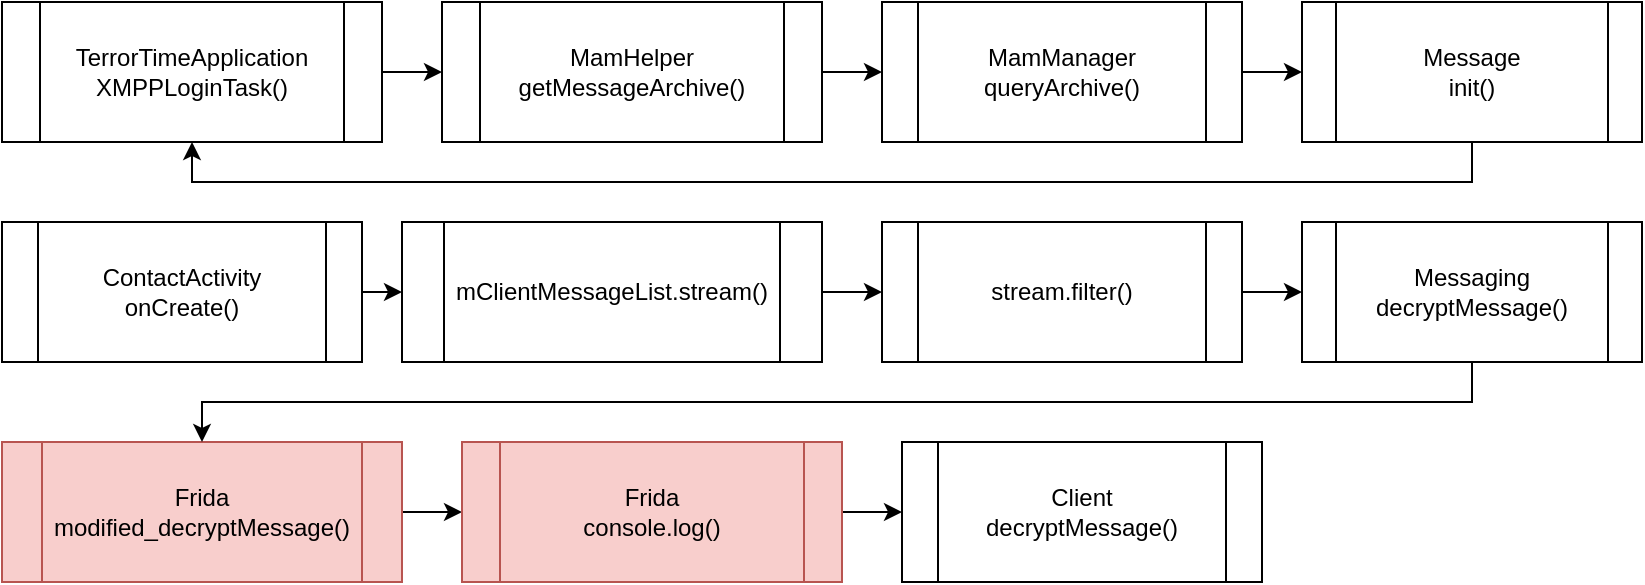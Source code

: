 <mxfile version="12.4.9" type="device"><diagram id="TLTNh87yJRvunzMBYQCl" name="Page-1"><mxGraphModel dx="870" dy="578" grid="1" gridSize="10" guides="1" tooltips="1" connect="1" arrows="1" fold="1" page="1" pageScale="1" pageWidth="850" pageHeight="1100" math="0" shadow="0"><root><mxCell id="0"/><mxCell id="1" parent="0"/><mxCell id="NDVA4Phf__IH37YsmT05-11" style="edgeStyle=orthogonalEdgeStyle;rounded=0;orthogonalLoop=1;jettySize=auto;html=1;exitX=1;exitY=0.5;exitDx=0;exitDy=0;entryX=0;entryY=0.5;entryDx=0;entryDy=0;" edge="1" parent="1" source="NDVA4Phf__IH37YsmT05-1" target="NDVA4Phf__IH37YsmT05-3"><mxGeometry relative="1" as="geometry"/></mxCell><mxCell id="NDVA4Phf__IH37YsmT05-1" value="MamHelper&lt;br&gt;getMessageArchive()" style="shape=process;whiteSpace=wrap;html=1;backgroundOutline=1;" vertex="1" parent="1"><mxGeometry x="230" y="10" width="190" height="70" as="geometry"/></mxCell><mxCell id="NDVA4Phf__IH37YsmT05-10" style="edgeStyle=orthogonalEdgeStyle;rounded=0;orthogonalLoop=1;jettySize=auto;html=1;exitX=1;exitY=0.5;exitDx=0;exitDy=0;entryX=0;entryY=0.5;entryDx=0;entryDy=0;" edge="1" parent="1" source="NDVA4Phf__IH37YsmT05-2" target="NDVA4Phf__IH37YsmT05-1"><mxGeometry relative="1" as="geometry"/></mxCell><mxCell id="NDVA4Phf__IH37YsmT05-2" value="TerrorTimeApplication&lt;br&gt;XMPPLoginTask()" style="shape=process;whiteSpace=wrap;html=1;backgroundOutline=1;" vertex="1" parent="1"><mxGeometry x="10" y="10" width="190" height="70" as="geometry"/></mxCell><mxCell id="NDVA4Phf__IH37YsmT05-12" style="edgeStyle=orthogonalEdgeStyle;rounded=0;orthogonalLoop=1;jettySize=auto;html=1;exitX=1;exitY=0.5;exitDx=0;exitDy=0;entryX=0;entryY=0.5;entryDx=0;entryDy=0;" edge="1" parent="1" source="NDVA4Phf__IH37YsmT05-3" target="NDVA4Phf__IH37YsmT05-4"><mxGeometry relative="1" as="geometry"/></mxCell><mxCell id="NDVA4Phf__IH37YsmT05-3" value="MamManager&lt;br&gt;queryArchive()" style="shape=process;whiteSpace=wrap;html=1;backgroundOutline=1;" vertex="1" parent="1"><mxGeometry x="450" y="10" width="180" height="70" as="geometry"/></mxCell><mxCell id="NDVA4Phf__IH37YsmT05-13" style="edgeStyle=orthogonalEdgeStyle;rounded=0;orthogonalLoop=1;jettySize=auto;html=1;exitX=0.5;exitY=1;exitDx=0;exitDy=0;entryX=0.5;entryY=1;entryDx=0;entryDy=0;" edge="1" parent="1" source="NDVA4Phf__IH37YsmT05-4" target="NDVA4Phf__IH37YsmT05-2"><mxGeometry relative="1" as="geometry"/></mxCell><mxCell id="NDVA4Phf__IH37YsmT05-4" value="Message&lt;br&gt;init()" style="shape=process;whiteSpace=wrap;html=1;backgroundOutline=1;" vertex="1" parent="1"><mxGeometry x="660" y="10" width="170" height="70" as="geometry"/></mxCell><mxCell id="NDVA4Phf__IH37YsmT05-14" style="edgeStyle=orthogonalEdgeStyle;rounded=0;orthogonalLoop=1;jettySize=auto;html=1;exitX=1;exitY=0.5;exitDx=0;exitDy=0;entryX=0;entryY=0.5;entryDx=0;entryDy=0;" edge="1" parent="1" source="NDVA4Phf__IH37YsmT05-5" target="NDVA4Phf__IH37YsmT05-6"><mxGeometry relative="1" as="geometry"/></mxCell><mxCell id="NDVA4Phf__IH37YsmT05-5" value="ContactActivity&lt;br&gt;onCreate()" style="shape=process;whiteSpace=wrap;html=1;backgroundOutline=1;" vertex="1" parent="1"><mxGeometry x="10" y="120" width="180" height="70" as="geometry"/></mxCell><mxCell id="NDVA4Phf__IH37YsmT05-15" style="edgeStyle=orthogonalEdgeStyle;rounded=0;orthogonalLoop=1;jettySize=auto;html=1;exitX=1;exitY=0.5;exitDx=0;exitDy=0;entryX=0;entryY=0.5;entryDx=0;entryDy=0;" edge="1" parent="1" source="NDVA4Phf__IH37YsmT05-6" target="NDVA4Phf__IH37YsmT05-7"><mxGeometry relative="1" as="geometry"/></mxCell><mxCell id="NDVA4Phf__IH37YsmT05-6" value="&lt;span style=&quot;white-space: normal&quot;&gt;mClientMessageList.stream()&lt;/span&gt;" style="shape=process;whiteSpace=wrap;html=1;backgroundOutline=1;" vertex="1" parent="1"><mxGeometry x="210" y="120" width="210" height="70" as="geometry"/></mxCell><mxCell id="NDVA4Phf__IH37YsmT05-16" style="edgeStyle=orthogonalEdgeStyle;rounded=0;orthogonalLoop=1;jettySize=auto;html=1;exitX=1;exitY=0.5;exitDx=0;exitDy=0;entryX=0;entryY=0.5;entryDx=0;entryDy=0;" edge="1" parent="1" source="NDVA4Phf__IH37YsmT05-7" target="NDVA4Phf__IH37YsmT05-9"><mxGeometry relative="1" as="geometry"/></mxCell><mxCell id="NDVA4Phf__IH37YsmT05-7" value="stream.filter()" style="shape=process;whiteSpace=wrap;html=1;backgroundOutline=1;" vertex="1" parent="1"><mxGeometry x="450" y="120" width="180" height="70" as="geometry"/></mxCell><mxCell id="NDVA4Phf__IH37YsmT05-20" style="edgeStyle=orthogonalEdgeStyle;rounded=0;orthogonalLoop=1;jettySize=auto;html=1;exitX=1;exitY=0.5;exitDx=0;exitDy=0;entryX=0;entryY=0.5;entryDx=0;entryDy=0;" edge="1" parent="1" source="NDVA4Phf__IH37YsmT05-8" target="NDVA4Phf__IH37YsmT05-19"><mxGeometry relative="1" as="geometry"/></mxCell><mxCell id="NDVA4Phf__IH37YsmT05-8" value="Frida&lt;br&gt;modified_decryptMessage()" style="shape=process;whiteSpace=wrap;html=1;backgroundOutline=1;fillColor=#f8cecc;strokeColor=#b85450;" vertex="1" parent="1"><mxGeometry x="10" y="230" width="200" height="70" as="geometry"/></mxCell><mxCell id="NDVA4Phf__IH37YsmT05-17" style="edgeStyle=orthogonalEdgeStyle;rounded=0;orthogonalLoop=1;jettySize=auto;html=1;exitX=0.5;exitY=1;exitDx=0;exitDy=0;entryX=0.5;entryY=0;entryDx=0;entryDy=0;" edge="1" parent="1" source="NDVA4Phf__IH37YsmT05-9" target="NDVA4Phf__IH37YsmT05-8"><mxGeometry relative="1" as="geometry"/></mxCell><mxCell id="NDVA4Phf__IH37YsmT05-9" value="Messaging&lt;br&gt;decryptMessage()" style="shape=process;whiteSpace=wrap;html=1;backgroundOutline=1;" vertex="1" parent="1"><mxGeometry x="660" y="120" width="170" height="70" as="geometry"/></mxCell><mxCell id="NDVA4Phf__IH37YsmT05-18" value="Client&lt;br&gt;decryptMessage()" style="shape=process;whiteSpace=wrap;html=1;backgroundOutline=1;" vertex="1" parent="1"><mxGeometry x="460" y="230" width="180" height="70" as="geometry"/></mxCell><mxCell id="NDVA4Phf__IH37YsmT05-21" style="edgeStyle=orthogonalEdgeStyle;rounded=0;orthogonalLoop=1;jettySize=auto;html=1;exitX=1;exitY=0.5;exitDx=0;exitDy=0;entryX=0;entryY=0.5;entryDx=0;entryDy=0;" edge="1" parent="1" source="NDVA4Phf__IH37YsmT05-19" target="NDVA4Phf__IH37YsmT05-18"><mxGeometry relative="1" as="geometry"/></mxCell><mxCell id="NDVA4Phf__IH37YsmT05-19" value="Frida&lt;br&gt;console.log()" style="shape=process;whiteSpace=wrap;html=1;backgroundOutline=1;fillColor=#f8cecc;strokeColor=#b85450;" vertex="1" parent="1"><mxGeometry x="240" y="230" width="190" height="70" as="geometry"/></mxCell></root></mxGraphModel></diagram></mxfile>